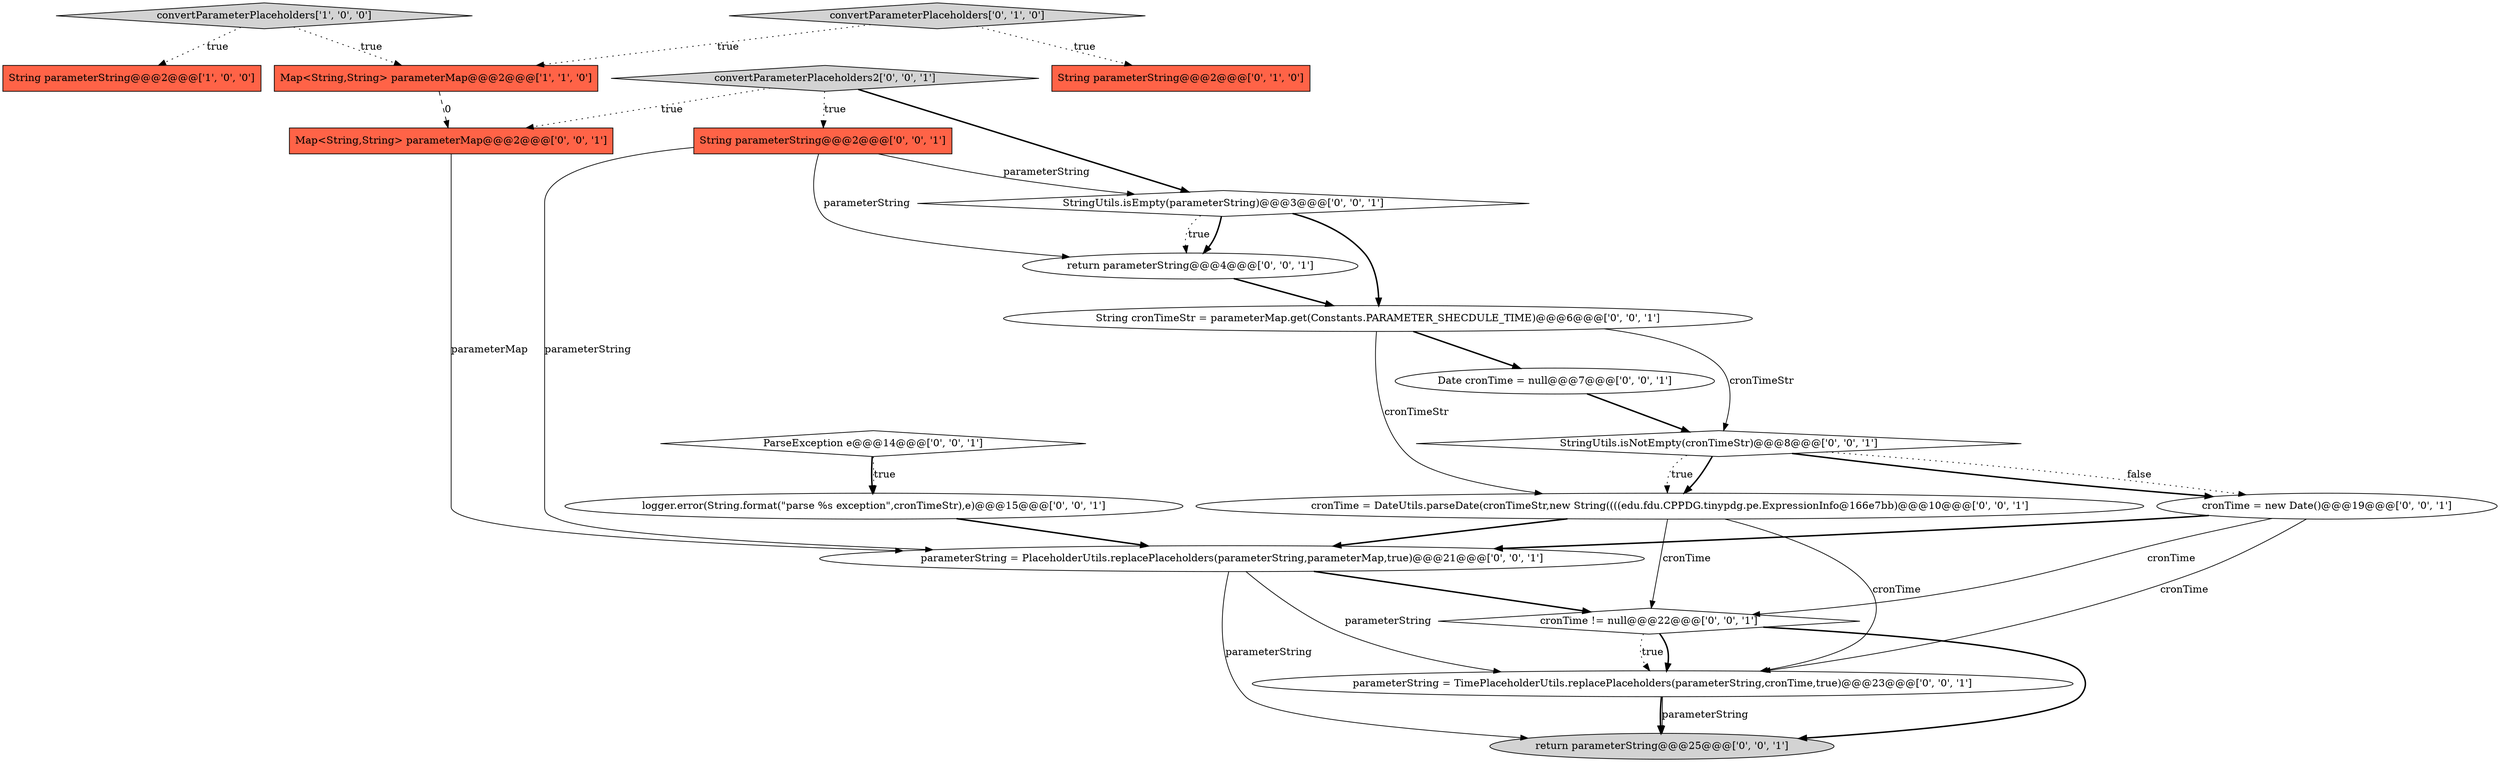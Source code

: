 digraph {
0 [style = filled, label = "String parameterString@@@2@@@['1', '0', '0']", fillcolor = tomato, shape = box image = "AAA0AAABBB1BBB"];
6 [style = filled, label = "parameterString = PlaceholderUtils.replacePlaceholders(parameterString,parameterMap,true)@@@21@@@['0', '0', '1']", fillcolor = white, shape = ellipse image = "AAA0AAABBB3BBB"];
8 [style = filled, label = "cronTime != null@@@22@@@['0', '0', '1']", fillcolor = white, shape = diamond image = "AAA0AAABBB3BBB"];
12 [style = filled, label = "StringUtils.isEmpty(parameterString)@@@3@@@['0', '0', '1']", fillcolor = white, shape = diamond image = "AAA0AAABBB3BBB"];
10 [style = filled, label = "String parameterString@@@2@@@['0', '0', '1']", fillcolor = tomato, shape = box image = "AAA0AAABBB3BBB"];
15 [style = filled, label = "return parameterString@@@4@@@['0', '0', '1']", fillcolor = white, shape = ellipse image = "AAA0AAABBB3BBB"];
11 [style = filled, label = "String cronTimeStr = parameterMap.get(Constants.PARAMETER_SHECDULE_TIME)@@@6@@@['0', '0', '1']", fillcolor = white, shape = ellipse image = "AAA0AAABBB3BBB"];
9 [style = filled, label = "convertParameterPlaceholders2['0', '0', '1']", fillcolor = lightgray, shape = diamond image = "AAA0AAABBB3BBB"];
14 [style = filled, label = "logger.error(String.format(\"parse %s exception\",cronTimeStr),e)@@@15@@@['0', '0', '1']", fillcolor = white, shape = ellipse image = "AAA0AAABBB3BBB"];
19 [style = filled, label = "parameterString = TimePlaceholderUtils.replacePlaceholders(parameterString,cronTime,true)@@@23@@@['0', '0', '1']", fillcolor = white, shape = ellipse image = "AAA0AAABBB3BBB"];
1 [style = filled, label = "convertParameterPlaceholders['1', '0', '0']", fillcolor = lightgray, shape = diamond image = "AAA0AAABBB1BBB"];
2 [style = filled, label = "Map<String,String> parameterMap@@@2@@@['1', '1', '0']", fillcolor = tomato, shape = box image = "AAA0AAABBB1BBB"];
5 [style = filled, label = "ParseException e@@@14@@@['0', '0', '1']", fillcolor = white, shape = diamond image = "AAA0AAABBB3BBB"];
18 [style = filled, label = "cronTime = DateUtils.parseDate(cronTimeStr,new String((((edu.fdu.CPPDG.tinypdg.pe.ExpressionInfo@166e7bb)@@@10@@@['0', '0', '1']", fillcolor = white, shape = ellipse image = "AAA0AAABBB3BBB"];
7 [style = filled, label = "Date cronTime = null@@@7@@@['0', '0', '1']", fillcolor = white, shape = ellipse image = "AAA0AAABBB3BBB"];
20 [style = filled, label = "cronTime = new Date()@@@19@@@['0', '0', '1']", fillcolor = white, shape = ellipse image = "AAA0AAABBB3BBB"];
16 [style = filled, label = "return parameterString@@@25@@@['0', '0', '1']", fillcolor = lightgray, shape = ellipse image = "AAA0AAABBB3BBB"];
4 [style = filled, label = "convertParameterPlaceholders['0', '1', '0']", fillcolor = lightgray, shape = diamond image = "AAA0AAABBB2BBB"];
3 [style = filled, label = "String parameterString@@@2@@@['0', '1', '0']", fillcolor = tomato, shape = box image = "AAA0AAABBB2BBB"];
13 [style = filled, label = "StringUtils.isNotEmpty(cronTimeStr)@@@8@@@['0', '0', '1']", fillcolor = white, shape = diamond image = "AAA0AAABBB3BBB"];
17 [style = filled, label = "Map<String,String> parameterMap@@@2@@@['0', '0', '1']", fillcolor = tomato, shape = box image = "AAA0AAABBB3BBB"];
8->16 [style = bold, label=""];
5->14 [style = dotted, label="true"];
5->14 [style = bold, label=""];
11->18 [style = solid, label="cronTimeStr"];
8->19 [style = bold, label=""];
10->6 [style = solid, label="parameterString"];
4->3 [style = dotted, label="true"];
20->6 [style = bold, label=""];
1->0 [style = dotted, label="true"];
2->17 [style = dashed, label="0"];
13->20 [style = dotted, label="false"];
12->15 [style = bold, label=""];
12->15 [style = dotted, label="true"];
10->12 [style = solid, label="parameterString"];
6->8 [style = bold, label=""];
9->17 [style = dotted, label="true"];
13->18 [style = bold, label=""];
10->15 [style = solid, label="parameterString"];
20->19 [style = solid, label="cronTime"];
9->10 [style = dotted, label="true"];
8->19 [style = dotted, label="true"];
11->7 [style = bold, label=""];
7->13 [style = bold, label=""];
19->16 [style = bold, label=""];
17->6 [style = solid, label="parameterMap"];
6->19 [style = solid, label="parameterString"];
6->16 [style = solid, label="parameterString"];
13->18 [style = dotted, label="true"];
9->12 [style = bold, label=""];
18->19 [style = solid, label="cronTime"];
15->11 [style = bold, label=""];
14->6 [style = bold, label=""];
19->16 [style = solid, label="parameterString"];
1->2 [style = dotted, label="true"];
11->13 [style = solid, label="cronTimeStr"];
12->11 [style = bold, label=""];
13->20 [style = bold, label=""];
20->8 [style = solid, label="cronTime"];
18->6 [style = bold, label=""];
18->8 [style = solid, label="cronTime"];
4->2 [style = dotted, label="true"];
}
